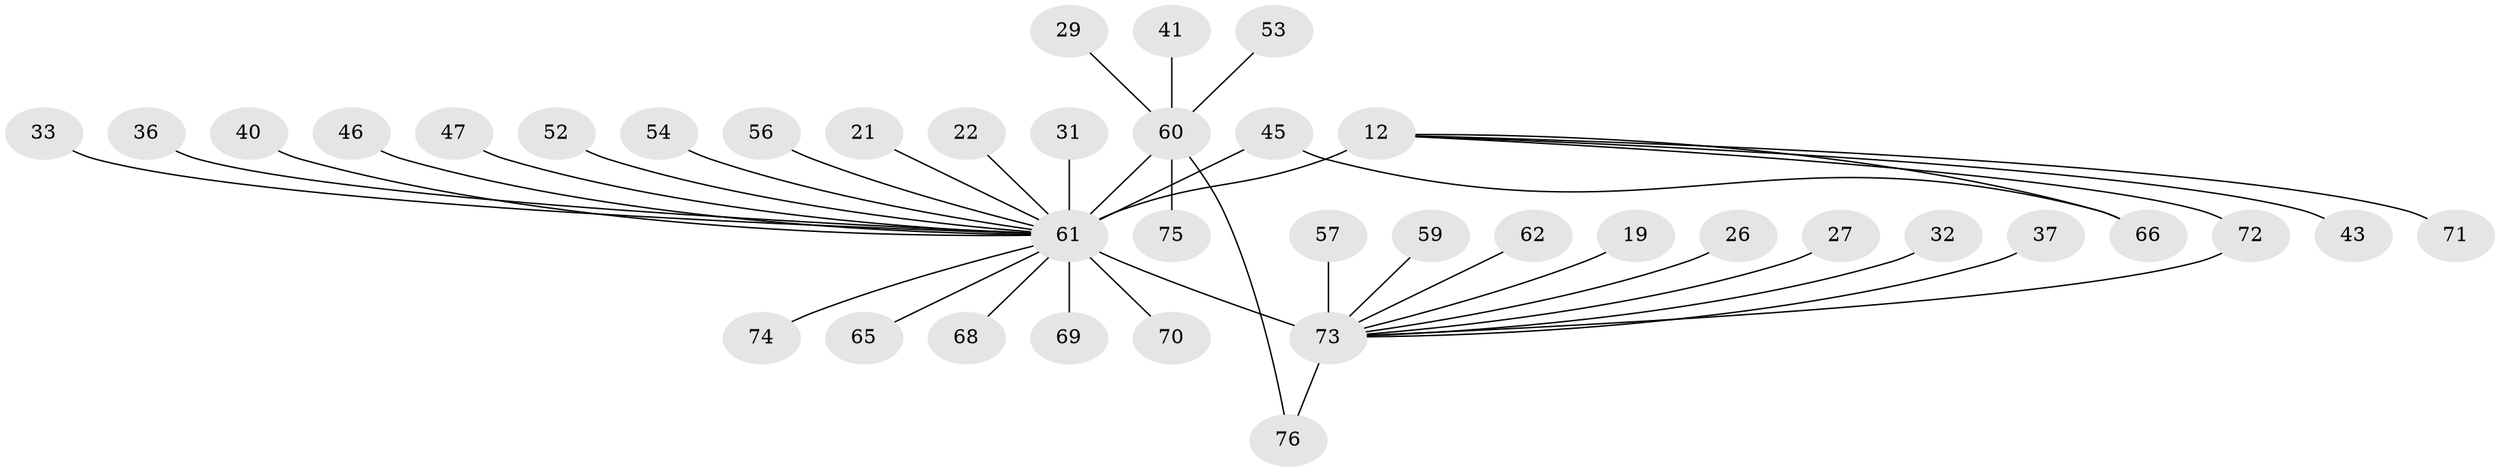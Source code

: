 // original degree distribution, {12: 0.02631578947368421, 25: 0.013157894736842105, 3: 0.11842105263157894, 11: 0.02631578947368421, 10: 0.013157894736842105, 4: 0.05263157894736842, 6: 0.05263157894736842, 7: 0.013157894736842105, 2: 0.14473684210526316, 1: 0.5263157894736842, 5: 0.013157894736842105}
// Generated by graph-tools (version 1.1) at 2025/47/03/09/25 04:47:40]
// undirected, 38 vertices, 40 edges
graph export_dot {
graph [start="1"]
  node [color=gray90,style=filled];
  12 [super="+10"];
  19;
  21;
  22;
  26;
  27;
  29;
  31;
  32;
  33;
  36;
  37;
  40;
  41;
  43;
  45;
  46;
  47;
  52;
  53;
  54;
  56;
  57;
  59;
  60 [super="+8"];
  61 [super="+6+48+20+35+58+55"];
  62;
  65;
  66 [super="+39"];
  68;
  69;
  70;
  71;
  72;
  73 [super="+51+63+67+16"];
  74;
  75;
  76 [super="+64"];
  12 -- 71;
  12 -- 72;
  12 -- 43;
  12 -- 61 [weight=9];
  12 -- 66 [weight=2];
  19 -- 73;
  21 -- 61;
  22 -- 61;
  26 -- 73;
  27 -- 73;
  29 -- 60;
  31 -- 61;
  32 -- 73;
  33 -- 61;
  36 -- 61;
  37 -- 73;
  40 -- 61;
  41 -- 60;
  45 -- 61 [weight=2];
  45 -- 66;
  46 -- 61;
  47 -- 61;
  52 -- 61;
  53 -- 60;
  54 -- 61;
  56 -- 61;
  57 -- 73;
  59 -- 73;
  60 -- 61 [weight=7];
  60 -- 75;
  60 -- 76;
  61 -- 68 [weight=2];
  61 -- 65;
  61 -- 74;
  61 -- 69;
  61 -- 70;
  61 -- 73 [weight=10];
  62 -- 73;
  72 -- 73;
  73 -- 76;
}
